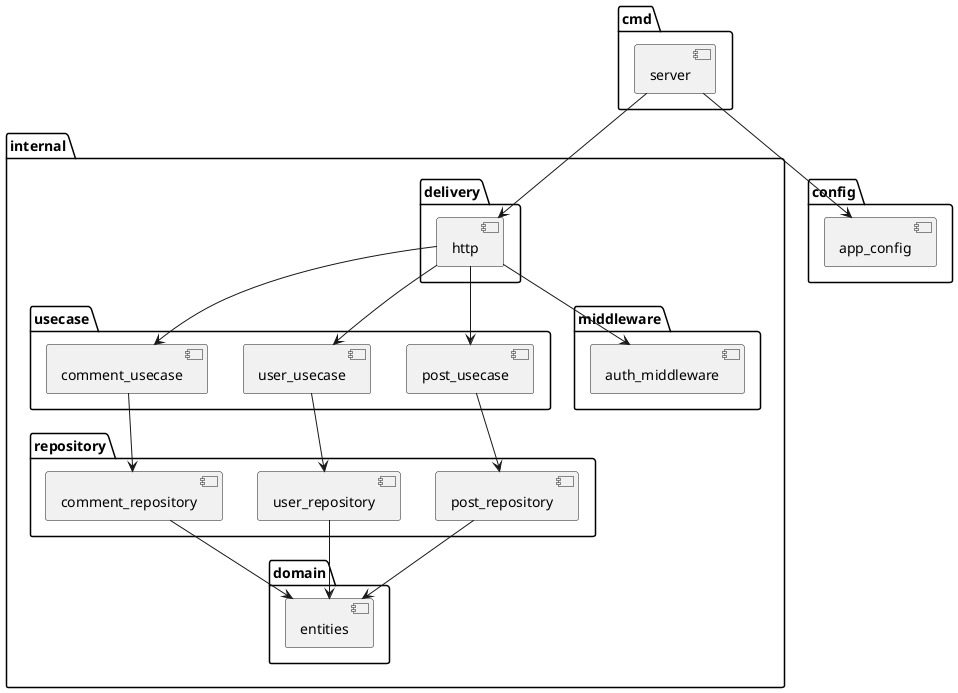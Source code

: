 @startuml
package "cmd" {
    [server]
}

package "internal" {
    package "delivery" {
        [http]
    }
    package "usecase" {
        [post_usecase]
        [user_usecase]
        [comment_usecase]
    }
    package "repository" {
        [post_repository]
        [user_repository]
        [comment_repository]
    }
    package "domain" {
        [entities]
    }
    package "middleware" {
        [auth_middleware]
    }
}

package "config" {
    [app_config]
}

[server] --> [http]
[http] --> [post_usecase]
[http] --> [user_usecase]
[http] --> [comment_usecase]
[post_usecase] --> [post_repository]
[user_usecase] --> [user_repository]
[comment_usecase] --> [comment_repository]
[post_repository] --> [entities]
[user_repository] --> [entities]
[comment_repository] --> [entities]
[http] --> [auth_middleware]
[server] --> [app_config]

@enduml